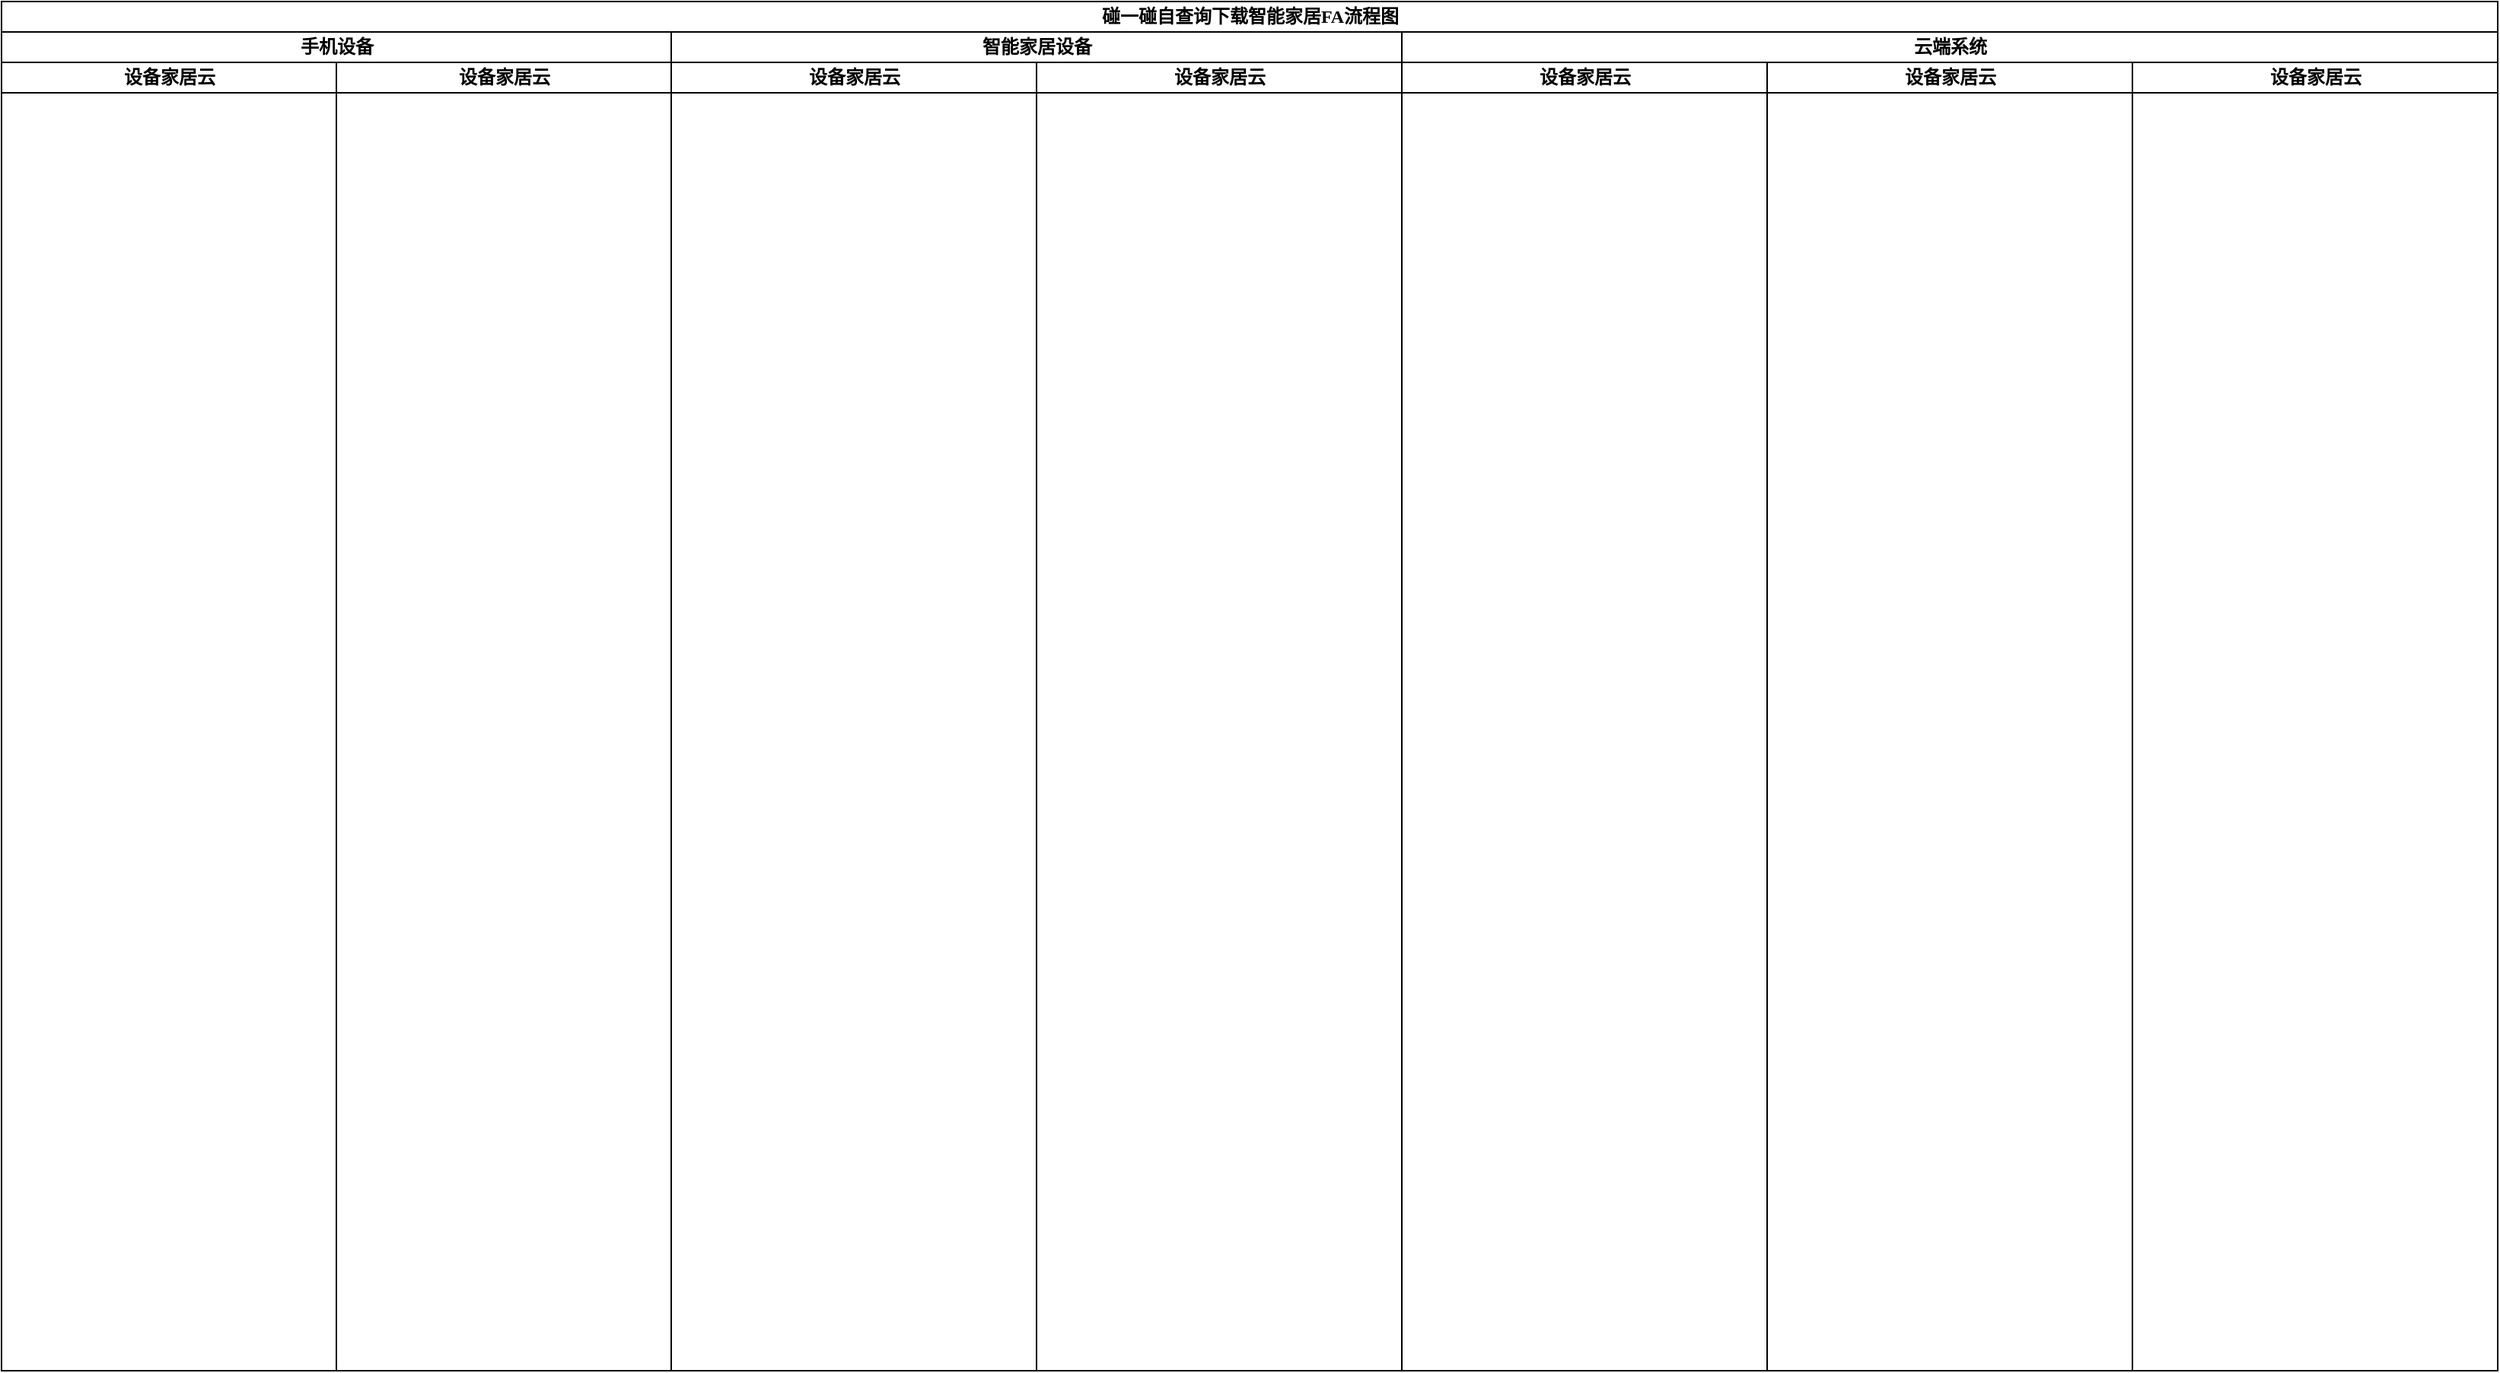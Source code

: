 <mxfile version="13.4.2" type="github">
  <diagram name="Page-1" id="e7e014a7-5840-1c2e-5031-d8a46d1fe8dd">
    <mxGraphModel dx="1461" dy="794" grid="1" gridSize="10" guides="1" tooltips="1" connect="1" arrows="1" fold="1" page="1" pageScale="1" pageWidth="1169" pageHeight="826" background="#ffffff" math="0" shadow="0">
      <root>
        <mxCell id="0" />
        <mxCell id="1" parent="0" />
        <mxCell id="CxLfZUfCz9YsHEarrwwl-1" value="碰一碰自查询下载智能家居FA流程图" style="swimlane;html=1;childLayout=stackLayout;startSize=20;rounded=0;shadow=0;comic=0;labelBackgroundColor=none;strokeWidth=1;fontFamily=Verdana;fontSize=12;align=center;" vertex="1" parent="1">
          <mxGeometry x="180" y="100" width="1640" height="900" as="geometry" />
        </mxCell>
        <mxCell id="CxLfZUfCz9YsHEarrwwl-2" value="手机设备" style="swimlane;html=1;startSize=20;" vertex="1" parent="CxLfZUfCz9YsHEarrwwl-1">
          <mxGeometry y="20" width="440" height="880" as="geometry" />
        </mxCell>
        <mxCell id="CxLfZUfCz9YsHEarrwwl-53" value="设备家居云" style="swimlane;html=1;startSize=20;" vertex="1" parent="CxLfZUfCz9YsHEarrwwl-2">
          <mxGeometry y="20" width="220" height="860" as="geometry" />
        </mxCell>
        <mxCell id="CxLfZUfCz9YsHEarrwwl-54" value="设备家居云" style="swimlane;html=1;startSize=20;" vertex="1" parent="CxLfZUfCz9YsHEarrwwl-2">
          <mxGeometry x="220" y="20" width="220" height="860" as="geometry" />
        </mxCell>
        <mxCell id="CxLfZUfCz9YsHEarrwwl-5" value="智能家居设备" style="swimlane;html=1;startSize=20;" vertex="1" parent="CxLfZUfCz9YsHEarrwwl-1">
          <mxGeometry x="440" y="20" width="480" height="880" as="geometry" />
        </mxCell>
        <mxCell id="CxLfZUfCz9YsHEarrwwl-44" value="设备家居云" style="swimlane;html=1;startSize=20;" vertex="1" parent="CxLfZUfCz9YsHEarrwwl-5">
          <mxGeometry y="20" width="240" height="860" as="geometry" />
        </mxCell>
        <mxCell id="CxLfZUfCz9YsHEarrwwl-55" value="设备家居云" style="swimlane;html=1;startSize=20;" vertex="1" parent="CxLfZUfCz9YsHEarrwwl-5">
          <mxGeometry x="240" y="20" width="240" height="860" as="geometry" />
        </mxCell>
        <mxCell id="CxLfZUfCz9YsHEarrwwl-33" value="云端系统" style="swimlane;html=1;startSize=20;" vertex="1" parent="CxLfZUfCz9YsHEarrwwl-1">
          <mxGeometry x="920" y="20" width="720" height="880" as="geometry" />
        </mxCell>
        <mxCell id="CxLfZUfCz9YsHEarrwwl-57" value="设备家居云" style="swimlane;html=1;startSize=20;" vertex="1" parent="CxLfZUfCz9YsHEarrwwl-33">
          <mxGeometry y="20" width="240" height="860" as="geometry" />
        </mxCell>
        <mxCell id="CxLfZUfCz9YsHEarrwwl-56" value="设备家居云" style="swimlane;html=1;startSize=20;" vertex="1" parent="CxLfZUfCz9YsHEarrwwl-33">
          <mxGeometry x="240" y="20" width="240" height="860" as="geometry" />
        </mxCell>
        <mxCell id="CxLfZUfCz9YsHEarrwwl-58" value="设备家居云" style="swimlane;html=1;startSize=20;" vertex="1" parent="CxLfZUfCz9YsHEarrwwl-33">
          <mxGeometry x="480" y="20" width="240" height="860" as="geometry" />
        </mxCell>
      </root>
    </mxGraphModel>
  </diagram>
</mxfile>
